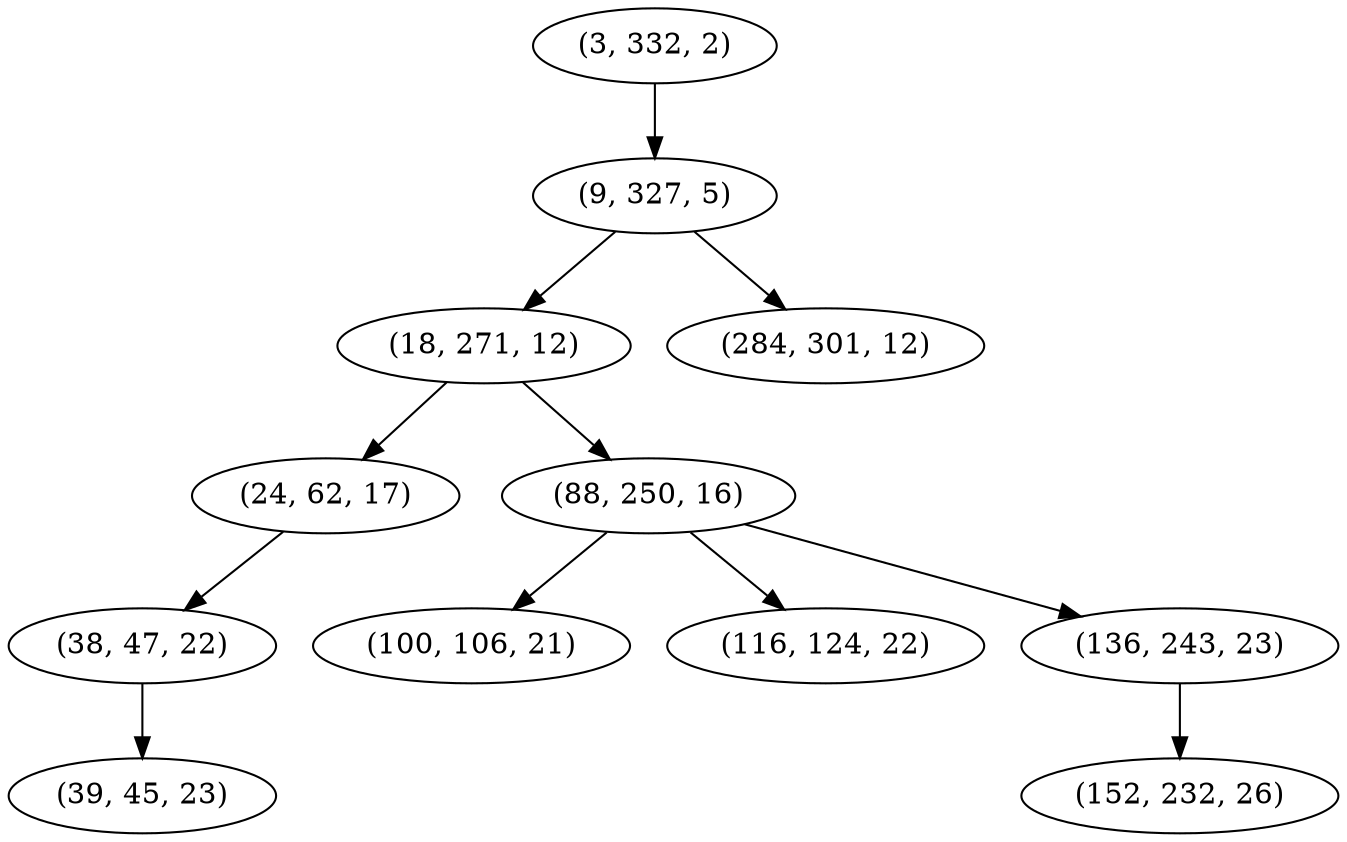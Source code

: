 digraph tree {
    "(3, 332, 2)";
    "(9, 327, 5)";
    "(18, 271, 12)";
    "(24, 62, 17)";
    "(38, 47, 22)";
    "(39, 45, 23)";
    "(88, 250, 16)";
    "(100, 106, 21)";
    "(116, 124, 22)";
    "(136, 243, 23)";
    "(152, 232, 26)";
    "(284, 301, 12)";
    "(3, 332, 2)" -> "(9, 327, 5)";
    "(9, 327, 5)" -> "(18, 271, 12)";
    "(9, 327, 5)" -> "(284, 301, 12)";
    "(18, 271, 12)" -> "(24, 62, 17)";
    "(18, 271, 12)" -> "(88, 250, 16)";
    "(24, 62, 17)" -> "(38, 47, 22)";
    "(38, 47, 22)" -> "(39, 45, 23)";
    "(88, 250, 16)" -> "(100, 106, 21)";
    "(88, 250, 16)" -> "(116, 124, 22)";
    "(88, 250, 16)" -> "(136, 243, 23)";
    "(136, 243, 23)" -> "(152, 232, 26)";
}
